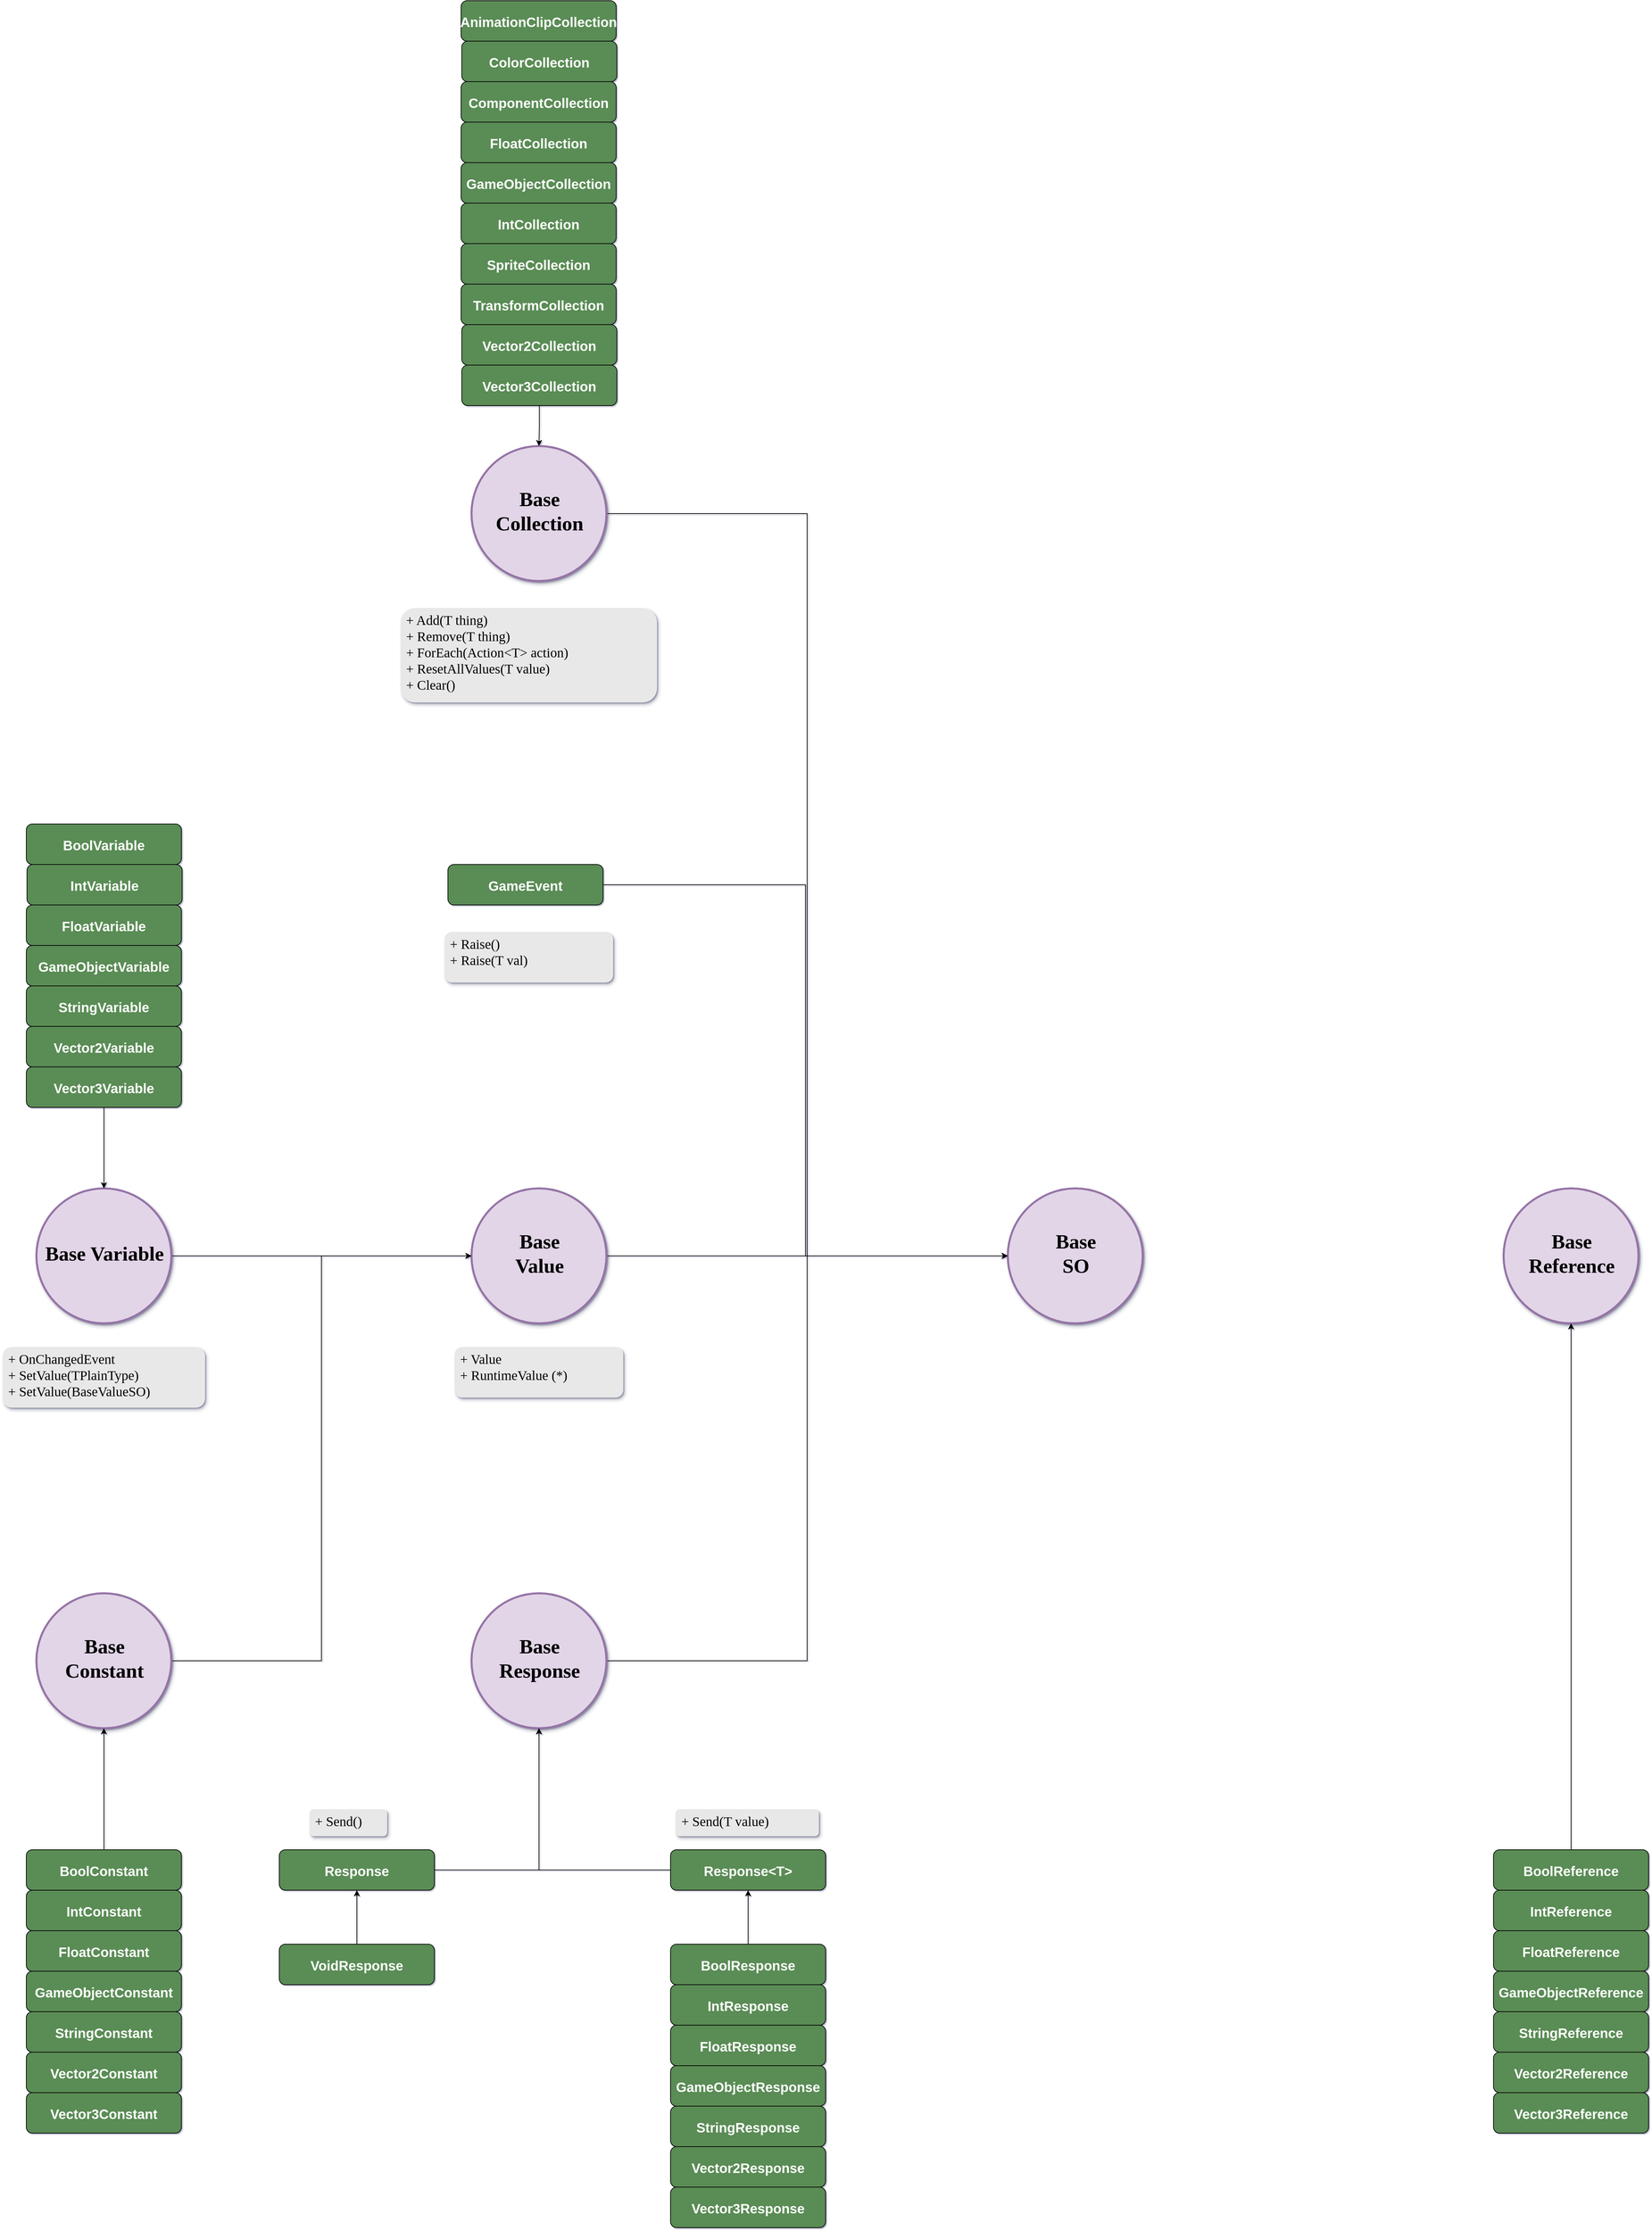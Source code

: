 <mxfile version="17.4.2" type="device" pages="4"><diagram id="DYwv0ZGxjNd3v8VeGxEO" name="Hierarchy"><mxGraphModel dx="3244" dy="5314" grid="1" gridSize="20" guides="1" tooltips="1" connect="1" arrows="1" fold="0" page="0" pageScale="0.5" pageWidth="827" pageHeight="1169" background="none" math="0" shadow="1"><root><mxCell id="0"/><mxCell id="1" parent="0"/><mxCell id="Sd4XZhjAIt6i9ZaMTUs4-40" style="edgeStyle=orthogonalEdgeStyle;rounded=0;orthogonalLoop=1;jettySize=auto;html=1;entryX=0;entryY=0.5;entryDx=0;entryDy=0;fontFamily=Lucida Console;fontSize=12;" parent="1" source="lYU3esO6-VpS0ljiMk2f-3" target="lYU3esO6-VpS0ljiMk2f-4" edge="1"><mxGeometry relative="1" as="geometry"/></mxCell><mxCell id="lYU3esO6-VpS0ljiMk2f-3" value="&lt;blockquote style=&quot;margin: 0px 0px 0px 40px; border: none; padding: 0px; font-size: 30px;&quot;&gt;&lt;/blockquote&gt;&lt;font style=&quot;font-size: 30px;&quot;&gt;&lt;span style=&quot;font-size: 30px;&quot;&gt;&lt;span style=&quot;font-size: 30px;&quot;&gt;Base&lt;/span&gt;&lt;br style=&quot;font-size: 30px;&quot;&gt;&lt;font style=&quot;font-size: 30px;&quot;&gt;Value&lt;/font&gt;&lt;/span&gt;&lt;/font&gt;" style="ellipse;whiteSpace=wrap;html=1;aspect=fixed;fillColor=#e1d5e7;strokeColor=#9673a6;strokeWidth=3;fontStyle=1;fontFamily=Tahoma;fontSize=30;shadow=1;align=center;horizontal=1;verticalAlign=middle;rounded=1;spacingTop=0;spacingLeft=2;spacingBottom=9;" parent="1" vertex="1"><mxGeometry x="525" y="-1680" width="200" height="200" as="geometry"/></mxCell><mxCell id="lYU3esO6-VpS0ljiMk2f-4" value="&lt;font style=&quot;font-size: 30px;&quot;&gt;&lt;span style=&quot;font-size: 30px;&quot;&gt;Base &lt;br style=&quot;font-size: 30px;&quot;&gt;SO&lt;/span&gt;&lt;/font&gt;" style="ellipse;whiteSpace=wrap;html=1;aspect=fixed;shadow=1;fontFamily=Tahoma;fontSize=30;fontStyle=1;strokeColor=#9673a6;strokeWidth=3;fillColor=#e1d5e7;rounded=1;spacingLeft=2;spacingBottom=9;spacingTop=0;" parent="1" vertex="1"><mxGeometry x="1320" y="-1680" width="200" height="200" as="geometry"/></mxCell><mxCell id="Sd4XZhjAIt6i9ZaMTUs4-82" style="edgeStyle=orthogonalEdgeStyle;rounded=0;orthogonalLoop=1;jettySize=auto;html=1;entryX=0;entryY=0.5;entryDx=0;entryDy=0;fontFamily=Lucida Console;fontSize=12;" parent="1" source="lYU3esO6-VpS0ljiMk2f-6" target="lYU3esO6-VpS0ljiMk2f-3" edge="1"><mxGeometry relative="1" as="geometry"/></mxCell><mxCell id="lYU3esO6-VpS0ljiMk2f-6" value="&lt;font style=&quot;font-size: 30px&quot;&gt;Base &lt;br style=&quot;font-size: 30px&quot;&gt;Constant&lt;br&gt;&lt;/font&gt;" style="ellipse;whiteSpace=wrap;html=1;aspect=fixed;shadow=1;fontFamily=Tahoma;fontSize=30;fontStyle=1;strokeColor=#9673a6;strokeWidth=3;fillColor=#e1d5e7;rounded=1;spacingBottom=9;spacingTop=0;spacingLeft=2;" parent="1" vertex="1"><mxGeometry x="-120" y="-1080" width="200" height="200" as="geometry"/></mxCell><mxCell id="Sd4XZhjAIt6i9ZaMTUs4-83" style="edgeStyle=orthogonalEdgeStyle;rounded=0;orthogonalLoop=1;jettySize=auto;html=1;exitX=1;exitY=0.5;exitDx=0;exitDy=0;entryX=0;entryY=0.5;entryDx=0;entryDy=0;fontFamily=Lucida Console;fontSize=12;" parent="1" source="lYU3esO6-VpS0ljiMk2f-8" target="lYU3esO6-VpS0ljiMk2f-3" edge="1"><mxGeometry relative="1" as="geometry"/></mxCell><mxCell id="lYU3esO6-VpS0ljiMk2f-8" value="&lt;font style=&quot;font-size: 30px;&quot;&gt;&lt;b style=&quot;font-size: 30px;&quot;&gt;Base Variable&lt;/b&gt;&lt;/font&gt;" style="ellipse;whiteSpace=wrap;html=1;aspect=fixed;shadow=1;fontFamily=Tahoma;fontSize=30;fontStyle=1;strokeColor=#9673a6;strokeWidth=3;fillColor=#e1d5e7;rounded=1;verticalAlign=middle;spacingBottom=9;spacingTop=0;spacingLeft=2;" parent="1" vertex="1"><mxGeometry x="-120" y="-1680" width="200" height="200" as="geometry"/></mxCell><mxCell id="lYU3esO6-VpS0ljiMk2f-12" value="BoolVariable" style="fontStyle=1;rounded=1;fontSize=20;fontColor=#FFFFFF;fillColor=#5A8C54;" parent="1" vertex="1"><mxGeometry x="-135" y="-2220" width="230" height="60" as="geometry"/></mxCell><mxCell id="lYU3esO6-VpS0ljiMk2f-13" value="IntVariable" style="fontStyle=1;rounded=1;fontSize=20;fontColor=#FFFFFF;fillColor=#5A8C54;" parent="1" vertex="1"><mxGeometry x="-134" y="-2160" width="230" height="60" as="geometry"/></mxCell><mxCell id="lYU3esO6-VpS0ljiMk2f-14" value="FloatVariable" style="fontStyle=1;rounded=1;fontSize=20;fontColor=#FFFFFF;fillColor=#5A8C54;" parent="1" vertex="1"><mxGeometry x="-135" y="-2100" width="230" height="60" as="geometry"/></mxCell><mxCell id="lYU3esO6-VpS0ljiMk2f-15" value="GameObjectVariable" style="fontStyle=1;rounded=1;fontSize=20;fontColor=#FFFFFF;fillColor=#5A8C54;" parent="1" vertex="1"><mxGeometry x="-135" y="-2040" width="230" height="60" as="geometry"/></mxCell><mxCell id="lYU3esO6-VpS0ljiMk2f-17" value="StringVariable" style="fontStyle=1;rounded=1;fontSize=20;fontColor=#FFFFFF;fillColor=#5A8C54;" parent="1" vertex="1"><mxGeometry x="-135" y="-1980" width="230" height="60" as="geometry"/></mxCell><mxCell id="lYU3esO6-VpS0ljiMk2f-19" value="Vector2Variable" style="fontStyle=1;rounded=1;fontSize=20;fontColor=#FFFFFF;fillColor=#5A8C54;" parent="1" vertex="1"><mxGeometry x="-135" y="-1920" width="230" height="60" as="geometry"/></mxCell><mxCell id="Sd4XZhjAIt6i9ZaMTUs4-35" style="edgeStyle=orthogonalEdgeStyle;rounded=0;orthogonalLoop=1;jettySize=auto;html=1;entryX=0.5;entryY=0;entryDx=0;entryDy=0;fontFamily=Lucida Console;fontSize=12;" parent="1" source="lYU3esO6-VpS0ljiMk2f-20" target="lYU3esO6-VpS0ljiMk2f-8" edge="1"><mxGeometry relative="1" as="geometry"/></mxCell><mxCell id="lYU3esO6-VpS0ljiMk2f-20" value="Vector3Variable" style="fontStyle=1;rounded=1;fontSize=20;fontColor=#FFFFFF;fillColor=#5A8C54;" parent="1" vertex="1"><mxGeometry x="-135" y="-1860" width="230" height="60" as="geometry"/></mxCell><mxCell id="Sd4XZhjAIt6i9ZaMTUs4-1" style="edgeStyle=orthogonalEdgeStyle;rounded=0;orthogonalLoop=1;jettySize=auto;html=1;entryX=0.5;entryY=1;entryDx=0;entryDy=0;fontFamily=Lucida Console;fontSize=12;" parent="1" source="Sd4XZhjAIt6i9ZaMTUs4-10" target="lYU3esO6-VpS0ljiMk2f-6" edge="1"><mxGeometry relative="1" as="geometry"/></mxCell><mxCell id="Sd4XZhjAIt6i9ZaMTUs4-10" value="BoolConstant" style="fontStyle=1;rounded=1;fillColor=#5A8C54;fontColor=#FFFFFF;fontSize=20;" parent="1" vertex="1"><mxGeometry x="-135" y="-700" width="230" height="60" as="geometry"/></mxCell><mxCell id="Sd4XZhjAIt6i9ZaMTUs4-11" value="IntConstant" style="fontStyle=1;rounded=1;fontColor=#FFFFFF;fillColor=#5A8C54;fontSize=20;" parent="1" vertex="1"><mxGeometry x="-135" y="-640" width="230" height="60" as="geometry"/></mxCell><mxCell id="Sd4XZhjAIt6i9ZaMTUs4-12" value="FloatConstant" style="fontStyle=1;rounded=1;fontColor=#FFFFFF;fillColor=#5A8C54;fontSize=20;" parent="1" vertex="1"><mxGeometry x="-135" y="-580" width="230" height="60" as="geometry"/></mxCell><mxCell id="Sd4XZhjAIt6i9ZaMTUs4-13" value="GameObjectConstant" style="fontStyle=1;rounded=1;fontColor=#FFFFFF;fillColor=#5A8C54;fontSize=20;" parent="1" vertex="1"><mxGeometry x="-135" y="-520" width="230" height="60" as="geometry"/></mxCell><mxCell id="Sd4XZhjAIt6i9ZaMTUs4-14" value="StringConstant" style="fontStyle=1;rounded=1;fontColor=#FFFFFF;fillColor=#5A8C54;fontSize=20;" parent="1" vertex="1"><mxGeometry x="-135" y="-460" width="230" height="60" as="geometry"/></mxCell><mxCell id="Sd4XZhjAIt6i9ZaMTUs4-15" value="Vector2Constant" style="fontStyle=1;rounded=1;fontColor=#FFFFFF;fillColor=#5A8C54;fontSize=20;" parent="1" vertex="1"><mxGeometry x="-135" y="-400" width="230" height="60" as="geometry"/></mxCell><mxCell id="Sd4XZhjAIt6i9ZaMTUs4-16" value="Vector3Constant" style="fontStyle=1;rounded=1;fontColor=#FFFFFF;fillColor=#5A8C54;fontSize=20;" parent="1" vertex="1"><mxGeometry x="-135" y="-340" width="230" height="60" as="geometry"/></mxCell><mxCell id="40mYQugIfu-zl5DM7Hd9-16" style="edgeStyle=orthogonalEdgeStyle;rounded=0;orthogonalLoop=1;jettySize=auto;html=1;exitX=1;exitY=0.5;exitDx=0;exitDy=0;entryX=0;entryY=0.5;entryDx=0;entryDy=0;fontFamily=Tahoma;fontSize=20;fontColor=#FFFFFF;" parent="1" source="Sd4XZhjAIt6i9ZaMTUs4-22" target="lYU3esO6-VpS0ljiMk2f-4" edge="1"><mxGeometry relative="1" as="geometry"/></mxCell><mxCell id="Sd4XZhjAIt6i9ZaMTUs4-22" value="GameEvent" style="fontStyle=1;rounded=1;fontColor=#FFFFFF;fillColor=#5A8C54;fontSize=20;" parent="1" vertex="1"><mxGeometry x="490" y="-2160" width="230" height="60" as="geometry"/></mxCell><mxCell id="40mYQugIfu-zl5DM7Hd9-22" style="edgeStyle=orthogonalEdgeStyle;rounded=0;orthogonalLoop=1;jettySize=auto;html=1;entryX=0;entryY=0.5;entryDx=0;entryDy=0;fontFamily=Tahoma;fontSize=20;fontColor=#FFFFFF;" parent="1" source="Sd4XZhjAIt6i9ZaMTUs4-38" target="lYU3esO6-VpS0ljiMk2f-4" edge="1"><mxGeometry relative="1" as="geometry"/></mxCell><mxCell id="Sd4XZhjAIt6i9ZaMTUs4-38" value="&lt;blockquote style=&quot;margin: 0px 0px 0px 40px; border: none; padding: 0px; font-size: 30px;&quot;&gt;&lt;/blockquote&gt;&lt;span style=&quot;font-size: 30px;&quot;&gt;Base&lt;/span&gt;&lt;br style=&quot;font-size: 30px;&quot;&gt;Response" style="ellipse;whiteSpace=wrap;html=1;aspect=fixed;fillColor=#e1d5e7;strokeColor=#9673a6;strokeWidth=3;fontStyle=1;fontFamily=Tahoma;fontSize=30;shadow=1;align=center;horizontal=1;verticalAlign=middle;rounded=1;spacingBottom=9;spacingTop=0;spacingLeft=2;" parent="1" vertex="1"><mxGeometry x="525" y="-1080" width="200" height="200" as="geometry"/></mxCell><mxCell id="40mYQugIfu-zl5DM7Hd9-29" style="edgeStyle=orthogonalEdgeStyle;rounded=0;orthogonalLoop=1;jettySize=auto;html=1;entryX=0.5;entryY=1;entryDx=0;entryDy=0;fontFamily=Tahoma;fontSize=25;fontColor=#FFFFFF;" parent="1" source="Sd4XZhjAIt6i9ZaMTUs4-41" target="Sd4XZhjAIt6i9ZaMTUs4-48" edge="1"><mxGeometry relative="1" as="geometry"/></mxCell><mxCell id="Sd4XZhjAIt6i9ZaMTUs4-41" value="BoolResponse" style="fontStyle=1;rounded=1;fontColor=#FFFFFF;fillColor=#5A8C54;fontSize=20;" parent="1" vertex="1"><mxGeometry x="820" y="-560" width="230" height="60" as="geometry"/></mxCell><mxCell id="Sd4XZhjAIt6i9ZaMTUs4-42" value="IntResponse" style="fontStyle=1;rounded=1;fontColor=#FFFFFF;fillColor=#5A8C54;fontSize=20;" parent="1" vertex="1"><mxGeometry x="820" y="-500" width="230" height="60" as="geometry"/></mxCell><mxCell id="Sd4XZhjAIt6i9ZaMTUs4-43" value="FloatResponse" style="fontStyle=1;rounded=1;fontColor=#FFFFFF;fillColor=#5A8C54;fontSize=20;" parent="1" vertex="1"><mxGeometry x="820" y="-440" width="230" height="60" as="geometry"/></mxCell><mxCell id="Sd4XZhjAIt6i9ZaMTUs4-44" value="GameObjectResponse" style="fontStyle=1;rounded=1;fontColor=#FFFFFF;fillColor=#5A8C54;fontSize=20;" parent="1" vertex="1"><mxGeometry x="820" y="-380" width="230" height="60" as="geometry"/></mxCell><mxCell id="Sd4XZhjAIt6i9ZaMTUs4-45" value="StringResponse" style="fontStyle=1;rounded=1;fontColor=#FFFFFF;fillColor=#5A8C54;fontSize=20;" parent="1" vertex="1"><mxGeometry x="820" y="-320" width="230" height="60" as="geometry"/></mxCell><mxCell id="Sd4XZhjAIt6i9ZaMTUs4-46" value="Vector2Response" style="fontStyle=1;rounded=1;fontColor=#FFFFFF;fillColor=#5A8C54;fontSize=20;" parent="1" vertex="1"><mxGeometry x="820" y="-260" width="230" height="60" as="geometry"/></mxCell><mxCell id="Sd4XZhjAIt6i9ZaMTUs4-47" value="Vector3Response" style="fontStyle=1;rounded=1;fontColor=#FFFFFF;fillColor=#5A8C54;fontSize=20;" parent="1" vertex="1"><mxGeometry x="820" y="-200" width="230" height="60" as="geometry"/></mxCell><mxCell id="40mYQugIfu-zl5DM7Hd9-25" style="edgeStyle=orthogonalEdgeStyle;rounded=0;orthogonalLoop=1;jettySize=auto;html=1;entryX=0.5;entryY=1;entryDx=0;entryDy=0;fontFamily=Tahoma;fontSize=25;fontColor=#FFFFFF;" parent="1" source="Sd4XZhjAIt6i9ZaMTUs4-48" target="Sd4XZhjAIt6i9ZaMTUs4-38" edge="1"><mxGeometry relative="1" as="geometry"/></mxCell><mxCell id="Sd4XZhjAIt6i9ZaMTUs4-48" value="Response&lt;T&gt;" style="fontStyle=1;rounded=1;fontColor=#FFFFFF;fillColor=#5A8C54;fontSize=20;" parent="1" vertex="1"><mxGeometry x="820" y="-700" width="230" height="60" as="geometry"/></mxCell><mxCell id="Sd4XZhjAIt6i9ZaMTUs4-50" value="Base&lt;br&gt;Reference" style="ellipse;shadow=1;fontFamily=Tahoma;fontSize=30;fontStyle=1;strokeColor=#9673a6;strokeWidth=3;fillColor=#e1d5e7;rounded=1;labelBackgroundColor=none;labelBorderColor=none;whiteSpace=wrap;html=1;spacingTop=0;spacingBottom=9;spacingLeft=2;aspect=fixed;" parent="1" vertex="1"><mxGeometry x="2055" y="-1680" width="200" height="200" as="geometry"/></mxCell><mxCell id="Sd4XZhjAIt6i9ZaMTUs4-60" style="edgeStyle=orthogonalEdgeStyle;rounded=0;orthogonalLoop=1;jettySize=auto;html=1;entryX=0.5;entryY=1;entryDx=0;entryDy=0;fontFamily=Lucida Console;fontSize=12;" parent="1" source="Sd4XZhjAIt6i9ZaMTUs4-51" target="Sd4XZhjAIt6i9ZaMTUs4-50" edge="1"><mxGeometry relative="1" as="geometry"/></mxCell><mxCell id="Sd4XZhjAIt6i9ZaMTUs4-51" value="BoolReference" style="fontStyle=1;rounded=1;fontColor=#FFFFFF;fillColor=#5A8C54;fontSize=20;arcSize=15;" parent="1" vertex="1"><mxGeometry x="2040" y="-700" width="230" height="60" as="geometry"/></mxCell><mxCell id="Sd4XZhjAIt6i9ZaMTUs4-72" value="&lt;p style=&quot;margin: 6px 0px 0px; font-size: 20px;&quot;&gt;&lt;/p&gt;&lt;p style=&quot;margin: 0px 0px 0px 8px; font-size: 20px;&quot;&gt;+ OnChangedEvent&lt;br style=&quot;font-size: 20px;&quot;&gt;+ SetValue(TPlainType)&lt;/p&gt;&lt;p style=&quot;margin: 0px 0px 0px 8px; font-size: 20px;&quot;&gt;+ SetValue(BaseValueSO)&lt;/p&gt;" style="align=left;overflow=fill;html=1;dropTarget=0;rounded=1;shadow=1;fontFamily=Lucida Console;fontSize=20;strokeColor=none;strokeWidth=3;fillColor=#E8E8E8;glass=0;sketch=0;" parent="1" vertex="1"><mxGeometry x="-170" y="-1445" width="300" height="90" as="geometry"/></mxCell><mxCell id="Sd4XZhjAIt6i9ZaMTUs4-79" value="&lt;p style=&quot;margin: 0px ; margin-top: 6px ; text-align: center&quot;&gt;&lt;/p&gt;&lt;p style=&quot;margin: 0px ; margin-left: 8px&quot;&gt;+ Value&lt;br&gt;+ RuntimeValue (*)&lt;/p&gt;" style="align=left;overflow=fill;html=1;dropTarget=0;rounded=1;shadow=1;fontFamily=Lucida Console;fontSize=20;strokeColor=none;strokeWidth=3;fillColor=#E8E8E8;glass=0;sketch=0;" parent="1" vertex="1"><mxGeometry x="500" y="-1445" width="250" height="75" as="geometry"/></mxCell><mxCell id="40mYQugIfu-zl5DM7Hd9-9" value="IntReference" style="fontStyle=1;rounded=1;fontColor=#FFFFFF;fillColor=#5A8C54;fontSize=20;arcSize=15;" parent="1" vertex="1"><mxGeometry x="2040" y="-640" width="230" height="60" as="geometry"/></mxCell><mxCell id="40mYQugIfu-zl5DM7Hd9-10" value="FloatReference" style="fontStyle=1;rounded=1;fontColor=#FFFFFF;fillColor=#5A8C54;fontSize=20;arcSize=15;" parent="1" vertex="1"><mxGeometry x="2040" y="-580" width="230" height="60" as="geometry"/></mxCell><mxCell id="40mYQugIfu-zl5DM7Hd9-11" value="GameObjectReference" style="fontStyle=1;rounded=1;fontColor=#FFFFFF;fillColor=#5A8C54;fontSize=20;arcSize=15;" parent="1" vertex="1"><mxGeometry x="2040" y="-520" width="230" height="60" as="geometry"/></mxCell><mxCell id="40mYQugIfu-zl5DM7Hd9-12" value="StringReference" style="fontStyle=1;rounded=1;fontColor=#FFFFFF;fillColor=#5A8C54;fontSize=20;arcSize=15;" parent="1" vertex="1"><mxGeometry x="2040" y="-460" width="230" height="60" as="geometry"/></mxCell><mxCell id="40mYQugIfu-zl5DM7Hd9-13" value="Vector2Reference" style="fontStyle=1;rounded=1;fontColor=#FFFFFF;fillColor=#5A8C54;fontSize=20;arcSize=15;" parent="1" vertex="1"><mxGeometry x="2040" y="-400" width="230" height="60" as="geometry"/></mxCell><mxCell id="40mYQugIfu-zl5DM7Hd9-14" value="Vector3Reference" style="fontStyle=1;rounded=1;fontColor=#FFFFFF;fillColor=#5A8C54;fontSize=20;arcSize=15;" parent="1" vertex="1"><mxGeometry x="2040" y="-340" width="230" height="60" as="geometry"/></mxCell><mxCell id="40mYQugIfu-zl5DM7Hd9-28" style="edgeStyle=orthogonalEdgeStyle;rounded=0;orthogonalLoop=1;jettySize=auto;html=1;exitX=1;exitY=0.5;exitDx=0;exitDy=0;entryX=0.5;entryY=1;entryDx=0;entryDy=0;fontFamily=Tahoma;fontSize=25;fontColor=#FFFFFF;" parent="1" source="40mYQugIfu-zl5DM7Hd9-27" target="Sd4XZhjAIt6i9ZaMTUs4-38" edge="1"><mxGeometry relative="1" as="geometry"/></mxCell><mxCell id="40mYQugIfu-zl5DM7Hd9-27" value="Response" style="fontStyle=1;rounded=1;fontColor=#FFFFFF;fillColor=#5A8C54;fontSize=20;fontFamily=Helvetica;labelBackgroundColor=none;labelBorderColor=none;" parent="1" vertex="1"><mxGeometry x="240" y="-700" width="230" height="60" as="geometry"/></mxCell><mxCell id="0yz5VoFNtEtKQT8tqdS4-1" value="&lt;p style=&quot;margin: 0px ; margin-top: 6px ; text-align: center&quot;&gt;&lt;/p&gt;&lt;p style=&quot;margin: 0px ; margin-left: 8px&quot;&gt;+ Raise()&lt;/p&gt;&lt;p style=&quot;margin: 0px ; margin-left: 8px&quot;&gt;+ Raise(T val)&lt;/p&gt;" style="align=left;overflow=fill;html=1;dropTarget=0;rounded=1;shadow=1;fontFamily=Lucida Console;fontSize=20;strokeColor=none;strokeWidth=3;fillColor=#E8E8E8;glass=0;sketch=0;" parent="1" vertex="1"><mxGeometry x="485" y="-2060" width="250" height="75" as="geometry"/></mxCell><mxCell id="0yz5VoFNtEtKQT8tqdS4-10" style="edgeStyle=orthogonalEdgeStyle;rounded=0;orthogonalLoop=1;jettySize=auto;html=1;entryX=0.5;entryY=1;entryDx=0;entryDy=0;fontFamily=Tahoma;fontSize=25;fontColor=#FFFFFF;" parent="1" source="0yz5VoFNtEtKQT8tqdS4-11" edge="1"><mxGeometry relative="1" as="geometry"><mxPoint x="355" y="-640" as="targetPoint"/></mxGeometry></mxCell><mxCell id="0yz5VoFNtEtKQT8tqdS4-11" value="VoidResponse" style="fontStyle=1;rounded=1;fontColor=#FFFFFF;fillColor=#5A8C54;fontSize=20;" parent="1" vertex="1"><mxGeometry x="240" y="-560" width="230" height="60" as="geometry"/></mxCell><mxCell id="0yz5VoFNtEtKQT8tqdS4-12" value="&lt;p style=&quot;margin: 0px ; margin-top: 6px ; text-align: center&quot;&gt;&lt;/p&gt;&lt;p style=&quot;margin: 0px ; margin-left: 8px&quot;&gt;+ Send()&lt;/p&gt;" style="align=left;overflow=fill;html=1;dropTarget=0;rounded=1;shadow=1;fontFamily=Lucida Console;fontSize=20;strokeColor=none;strokeWidth=3;fillColor=#E8E8E8;glass=0;sketch=0;" parent="1" vertex="1"><mxGeometry x="285" y="-760" width="115" height="40" as="geometry"/></mxCell><mxCell id="0yz5VoFNtEtKQT8tqdS4-25" value="&lt;p style=&quot;margin: 0px ; margin-top: 6px ; text-align: center&quot;&gt;&lt;/p&gt;&lt;p style=&quot;margin: 0px ; margin-left: 8px&quot;&gt;+ Send(T value)&lt;/p&gt;" style="align=left;overflow=fill;html=1;dropTarget=0;rounded=1;shadow=1;fontFamily=Lucida Console;fontSize=20;strokeColor=none;strokeWidth=3;fillColor=#E8E8E8;glass=0;sketch=0;" parent="1" vertex="1"><mxGeometry x="827.5" y="-760" width="212.5" height="40" as="geometry"/></mxCell><mxCell id="9E-vBSoEyBCVHMAl_W19-1" style="edgeStyle=orthogonalEdgeStyle;rounded=0;orthogonalLoop=1;jettySize=auto;html=1;exitX=1;exitY=0.5;exitDx=0;exitDy=0;entryX=0;entryY=0.5;entryDx=0;entryDy=0;" edge="1" parent="1" source="0yz5VoFNtEtKQT8tqdS4-26" target="lYU3esO6-VpS0ljiMk2f-4"><mxGeometry relative="1" as="geometry"/></mxCell><mxCell id="0yz5VoFNtEtKQT8tqdS4-26" value="&lt;blockquote style=&quot;margin: 0px 0px 0px 40px ; border: none ; padding: 0px ; font-size: 30px&quot;&gt;&lt;/blockquote&gt;&lt;font style=&quot;font-size: 30px&quot;&gt;&lt;span style=&quot;font-size: 30px&quot;&gt;&lt;span style=&quot;font-size: 30px&quot;&gt;Base&lt;/span&gt;&lt;br style=&quot;font-size: 30px&quot;&gt;Collection&lt;br&gt;&lt;/span&gt;&lt;/font&gt;" style="ellipse;whiteSpace=wrap;html=1;aspect=fixed;fillColor=#e1d5e7;strokeColor=#9673a6;strokeWidth=3;fontStyle=1;fontFamily=Tahoma;fontSize=30;shadow=1;align=center;horizontal=1;verticalAlign=middle;rounded=1;spacingTop=0;spacingLeft=2;spacingBottom=9;" parent="1" vertex="1"><mxGeometry x="525" y="-2780" width="200" height="200" as="geometry"/></mxCell><mxCell id="0yz5VoFNtEtKQT8tqdS4-28" value="&lt;p style=&quot;margin: 0px ; margin-top: 6px ; text-align: center&quot;&gt;&lt;/p&gt;&lt;p style=&quot;margin: 0px ; margin-left: 8px&quot;&gt;+ Add(T thing)&lt;/p&gt;&lt;p style=&quot;margin: 0px ; margin-left: 8px&quot;&gt;+ Remove(T thing)&lt;/p&gt;&lt;p style=&quot;margin: 0px ; margin-left: 8px&quot;&gt;+ ForEach(Action&amp;lt;T&amp;gt; action)&lt;/p&gt;&lt;p style=&quot;margin: 0px ; margin-left: 8px&quot;&gt;+ ResetAllValues(T value)&lt;/p&gt;&lt;p style=&quot;margin: 0px ; margin-left: 8px&quot;&gt;+ Clear()&lt;/p&gt;" style="align=left;overflow=fill;html=1;dropTarget=0;rounded=1;shadow=1;fontFamily=Lucida Console;fontSize=20;strokeColor=none;strokeWidth=3;fillColor=#E8E8E8;glass=0;sketch=0;" parent="1" vertex="1"><mxGeometry x="420" y="-2540" width="380" height="140" as="geometry"/></mxCell><mxCell id="0yz5VoFNtEtKQT8tqdS4-36" value="SpriteCollection" style="fontStyle=1;rounded=1;fontSize=20;fontColor=#FFFFFF;fillColor=#5A8C54;" parent="1" vertex="1"><mxGeometry x="509.5" y="-3080" width="230" height="60" as="geometry"/></mxCell><mxCell id="0yz5VoFNtEtKQT8tqdS4-37" value="IntCollection" style="fontStyle=1;rounded=1;fontSize=20;fontColor=#FFFFFF;fillColor=#5A8C54;" parent="1" vertex="1"><mxGeometry x="509.5" y="-3140" width="230" height="60" as="geometry"/></mxCell><mxCell id="0yz5VoFNtEtKQT8tqdS4-38" value="GameObjectCollection" style="fontStyle=1;rounded=1;fontSize=20;fontColor=#FFFFFF;fillColor=#5A8C54;" parent="1" vertex="1"><mxGeometry x="509.5" y="-3200" width="230" height="60" as="geometry"/></mxCell><mxCell id="0yz5VoFNtEtKQT8tqdS4-39" value="FloatCollection" style="fontStyle=1;rounded=1;fontSize=20;fontColor=#FFFFFF;fillColor=#5A8C54;" parent="1" vertex="1"><mxGeometry x="509.5" y="-3260" width="230" height="60" as="geometry"/></mxCell><mxCell id="0yz5VoFNtEtKQT8tqdS4-40" value="ComponentCollection" style="fontStyle=1;rounded=1;fontSize=20;fontColor=#FFFFFF;fillColor=#5A8C54;" parent="1" vertex="1"><mxGeometry x="509.5" y="-3320" width="230" height="60" as="geometry"/></mxCell><mxCell id="0yz5VoFNtEtKQT8tqdS4-41" value="ColorCollection" style="fontStyle=1;rounded=1;fontSize=20;fontColor=#FFFFFF;fillColor=#5A8C54;" parent="1" vertex="1"><mxGeometry x="510.5" y="-3380" width="230" height="60" as="geometry"/></mxCell><mxCell id="0yz5VoFNtEtKQT8tqdS4-42" value="AnimationClipCollection" style="fontStyle=1;rounded=1;fontSize=20;fontColor=#FFFFFF;fillColor=#5A8C54;" parent="1" vertex="1"><mxGeometry x="509.5" y="-3440" width="230" height="60" as="geometry"/></mxCell><mxCell id="0yz5VoFNtEtKQT8tqdS4-43" value="TransformCollection" style="fontStyle=1;rounded=1;fontSize=20;fontColor=#FFFFFF;fillColor=#5A8C54;" parent="1" vertex="1"><mxGeometry x="509.5" y="-3020" width="230" height="60" as="geometry"/></mxCell><mxCell id="0yz5VoFNtEtKQT8tqdS4-44" value="Vector2Collection" style="fontStyle=1;rounded=1;fontSize=20;fontColor=#FFFFFF;fillColor=#5A8C54;" parent="1" vertex="1"><mxGeometry x="510.5" y="-2960" width="230" height="60" as="geometry"/></mxCell><mxCell id="0yz5VoFNtEtKQT8tqdS4-46" style="edgeStyle=orthogonalEdgeStyle;rounded=0;orthogonalLoop=1;jettySize=auto;html=1;exitX=0.5;exitY=1;exitDx=0;exitDy=0;entryX=0.5;entryY=0;entryDx=0;entryDy=0;fontFamily=Helvetica;fontSize=20;" parent="1" source="0yz5VoFNtEtKQT8tqdS4-45" target="0yz5VoFNtEtKQT8tqdS4-26" edge="1"><mxGeometry relative="1" as="geometry"/></mxCell><mxCell id="0yz5VoFNtEtKQT8tqdS4-45" value="Vector3Collection" style="fontStyle=1;rounded=1;fontSize=20;fontColor=#FFFFFF;fillColor=#5A8C54;" parent="1" vertex="1"><mxGeometry x="510.5" y="-2900" width="230" height="60" as="geometry"/></mxCell></root></mxGraphModel></diagram><diagram id="NCXbVd85fkYNXNMnj6a1" name="Event - Mechanism"><mxGraphModel dx="1422" dy="822" grid="1" gridSize="10" guides="1" tooltips="1" connect="1" arrows="1" fold="1" page="1" pageScale="1" pageWidth="1400" pageHeight="850" math="0" shadow="0"><root><mxCell id="6u6voIh_6c0cT61KPliz-0"/><mxCell id="6u6voIh_6c0cT61KPliz-1" parent="6u6voIh_6c0cT61KPliz-0"/></root></mxGraphModel></diagram><diagram id="bD8JJfwjWtX1JFOJMRMo" name="Behaviours"><mxGraphModel dx="1422" dy="822" grid="1" gridSize="10" guides="1" tooltips="1" connect="1" arrows="1" fold="1" page="1" pageScale="1" pageWidth="827" pageHeight="1169" math="0" shadow="0"><root><mxCell id="-xHxpib1WVumdNVg_ESH-0"/><mxCell id="-xHxpib1WVumdNVg_ESH-1" parent="-xHxpib1WVumdNVg_ESH-0"/></root></mxGraphModel></diagram><diagram id="M9jFaObcdDJ-R2PjGUK8" name="Editor Utility"><mxGraphModel dx="1422" dy="822" grid="1" gridSize="10" guides="1" tooltips="1" connect="1" arrows="1" fold="1" page="1" pageScale="1" pageWidth="827" pageHeight="1169" math="0" shadow="0"><root><mxCell id="6wpQGqEKfCJIKUNBKkeZ-0"/><mxCell id="6wpQGqEKfCJIKUNBKkeZ-1" parent="6wpQGqEKfCJIKUNBKkeZ-0"/></root></mxGraphModel></diagram></mxfile>